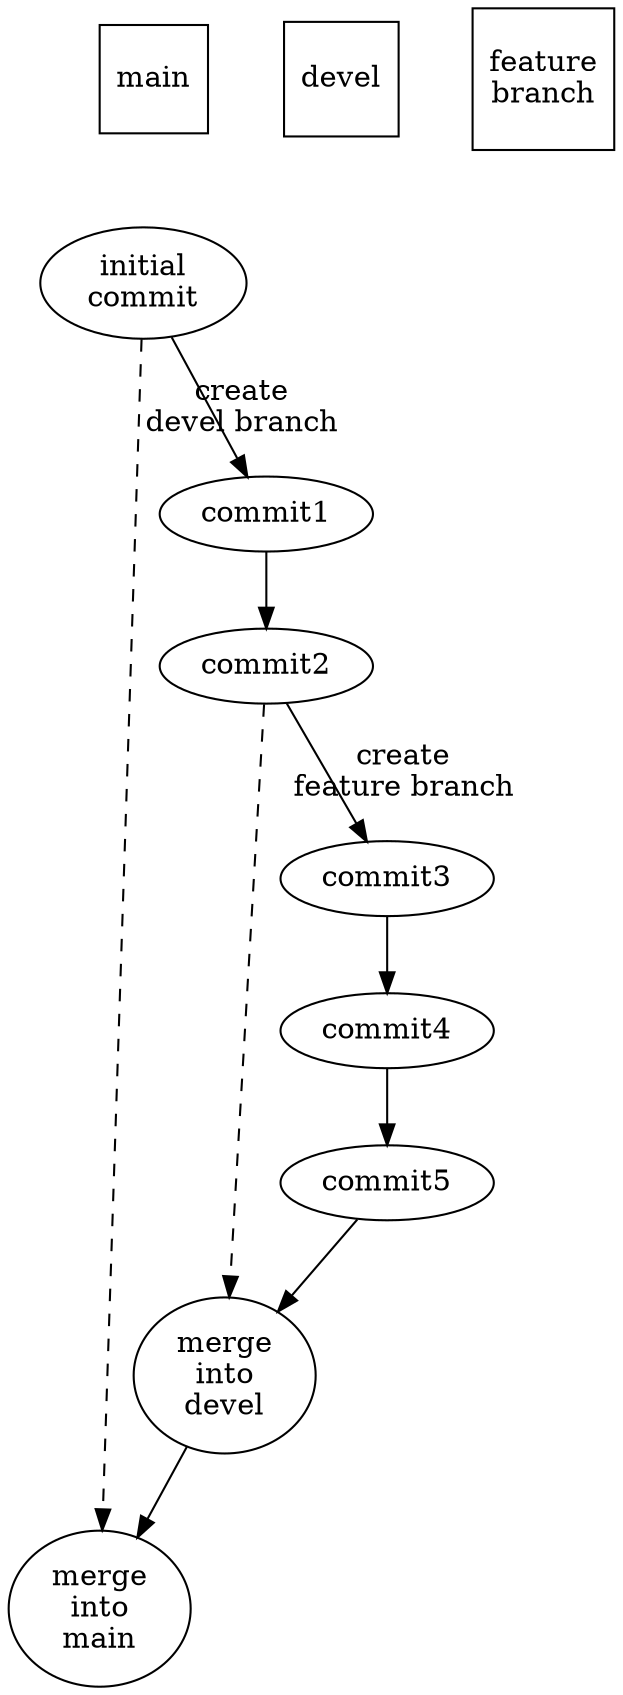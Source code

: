 digraph G {
    splines="FALSE";
    

    /* Branchs */
    main [label="main", shape="square"];
    devel [label = "devel", shape = "square"];
    feature [label = "feature\nbranch", shape = "square"];
    
    /* set branch rank */
    main -> devel -> feature [style =  invis];

    /* Commits */
    commit0 [label = "initial\ncommit"];
    commit1 [label = "commit1"];
    commit2 [label = "commit2"];
    commit3 [label = "commit3"];
    commit4 [label = "commit4"];
    commit5 [label = "commit5"];
    commit6 [label = "merge\ninto\ndevel"];
    commit8 [label = "merge\ninto\nmain"];
    
    /* main branch */
    main -> commit0 [style = invis];

    /* create devel branch*/
    commit0 -> commit1 [label = "create\ndevel branch"]; 
    /* devel branch */
    devel -> commit1 [style=invis] ;
    commit1 -> commit2 ;
    commit2 -> commit6 [style = dashed];
    
    /* create feature branch */
    commit2-> commit3 [label = "create\nfeature branch"]
    
    /* feature branch */
    feature -> commit3 [style = invis];
    commit3 -> commit4 -> commit5;

    /* merge feature into devel */
    commit5 -> commit6;

    /* merge devel into main*/
    commit6 -> commit8;
    commit0 -> commit8 [style = dashed];
    /* Ranks */
    { rank=same; main; devel; feature };
}